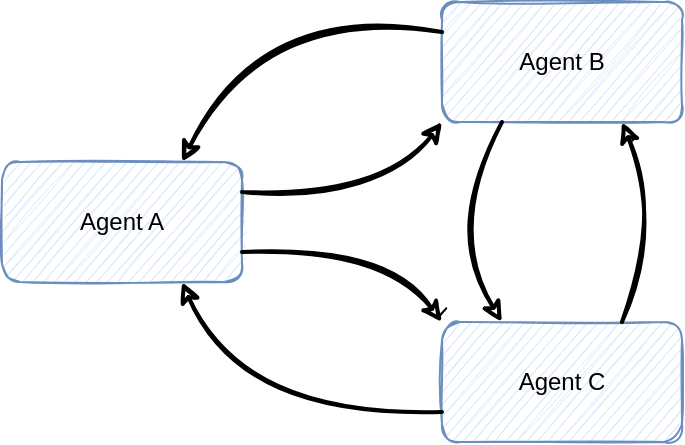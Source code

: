 <mxfile version="17.4.6" type="device"><diagram id="cIf01dNkVYxk7HOKTPN7" name="Page-1"><mxGraphModel dx="1422" dy="702" grid="1" gridSize="10" guides="1" tooltips="1" connect="1" arrows="1" fold="1" page="1" pageScale="1" pageWidth="827" pageHeight="1169" math="0" shadow="0"><root><mxCell id="0"/><mxCell id="1" parent="0"/><mxCell id="71qGqGd77wRpHhyNh6PC-1" value="Agent A" style="rounded=1;whiteSpace=wrap;html=1;sketch=1;fillColor=#dae8fc;strokeColor=#6c8ebf;" parent="1" vertex="1"><mxGeometry x="280" y="370" width="120" height="60" as="geometry"/></mxCell><mxCell id="71qGqGd77wRpHhyNh6PC-2" value="Agent B" style="rounded=1;whiteSpace=wrap;html=1;sketch=1;fillColor=#dae8fc;strokeColor=#6c8ebf;" parent="1" vertex="1"><mxGeometry x="500" y="290" width="120" height="60" as="geometry"/></mxCell><mxCell id="71qGqGd77wRpHhyNh6PC-4" value="Agent C" style="rounded=1;whiteSpace=wrap;html=1;sketch=1;fillColor=#dae8fc;strokeColor=#6c8ebf;" parent="1" vertex="1"><mxGeometry x="500" y="450" width="120" height="60" as="geometry"/></mxCell><mxCell id="71qGqGd77wRpHhyNh6PC-9" value="" style="curved=1;endArrow=classic;html=1;rounded=1;sketch=1;exitX=1;exitY=0.25;exitDx=0;exitDy=0;entryX=0;entryY=1;entryDx=0;entryDy=0;fillColor=#f8cecc;strokeColor=#000000;strokeWidth=2;" parent="1" source="71qGqGd77wRpHhyNh6PC-1" target="71qGqGd77wRpHhyNh6PC-2" edge="1"><mxGeometry width="50" height="50" relative="1" as="geometry"><mxPoint x="410" y="370" as="sourcePoint"/><mxPoint x="490" y="370" as="targetPoint"/><Array as="points"><mxPoint x="470" y="390"/></Array></mxGeometry></mxCell><mxCell id="71qGqGd77wRpHhyNh6PC-10" value="" style="curved=1;endArrow=classic;html=1;rounded=1;sketch=1;exitX=1;exitY=0.75;exitDx=0;exitDy=0;entryX=0;entryY=0;entryDx=0;entryDy=0;fillColor=#f8cecc;strokeColor=#000000;strokeWidth=2;" parent="1" source="71qGqGd77wRpHhyNh6PC-1" target="71qGqGd77wRpHhyNh6PC-4" edge="1"><mxGeometry width="50" height="50" relative="1" as="geometry"><mxPoint x="410" y="430" as="sourcePoint"/><mxPoint x="510" y="365" as="targetPoint"/><Array as="points"><mxPoint x="470" y="410"/></Array></mxGeometry></mxCell><mxCell id="71qGqGd77wRpHhyNh6PC-12" value="" style="curved=1;endArrow=classic;html=1;rounded=1;sketch=1;entryX=0.75;entryY=0;entryDx=0;entryDy=0;exitX=0;exitY=0.25;exitDx=0;exitDy=0;strokeWidth=2;fillColor=#fff2cc;strokeColor=#000000;" parent="1" source="71qGqGd77wRpHhyNh6PC-2" target="71qGqGd77wRpHhyNh6PC-1" edge="1"><mxGeometry width="50" height="50" relative="1" as="geometry"><mxPoint x="470" y="320" as="sourcePoint"/><mxPoint x="350" y="370" as="targetPoint"/><Array as="points"><mxPoint x="410" y="290"/></Array></mxGeometry></mxCell><mxCell id="71qGqGd77wRpHhyNh6PC-13" value="" style="curved=1;endArrow=classic;html=1;rounded=1;sketch=1;entryX=0.75;entryY=1;entryDx=0;entryDy=0;exitX=0;exitY=0.75;exitDx=0;exitDy=0;strokeWidth=2;fillColor=#e1d5e7;strokeColor=#000000;" parent="1" source="71qGqGd77wRpHhyNh6PC-4" target="71qGqGd77wRpHhyNh6PC-1" edge="1"><mxGeometry width="50" height="50" relative="1" as="geometry"><mxPoint x="390" y="380" as="sourcePoint"/><mxPoint x="350" y="430" as="targetPoint"/><Array as="points"><mxPoint x="400" y="500"/></Array></mxGeometry></mxCell><mxCell id="NO6J9goqN7jtOmkfQxrX-1" value="" style="curved=1;endArrow=classic;html=1;rounded=1;sketch=1;exitX=0.75;exitY=0;exitDx=0;exitDy=0;entryX=0.75;entryY=1;entryDx=0;entryDy=0;fillColor=#f8cecc;strokeColor=#000000;strokeWidth=2;" edge="1" parent="1" source="71qGqGd77wRpHhyNh6PC-4" target="71qGqGd77wRpHhyNh6PC-2"><mxGeometry width="50" height="50" relative="1" as="geometry"><mxPoint x="230" y="395" as="sourcePoint"/><mxPoint x="510" y="365" as="targetPoint"/><Array as="points"><mxPoint x="610" y="400"/></Array></mxGeometry></mxCell><mxCell id="NO6J9goqN7jtOmkfQxrX-2" value="" style="curved=1;endArrow=classic;html=1;rounded=1;sketch=1;exitX=0.25;exitY=1;exitDx=0;exitDy=0;entryX=0.25;entryY=0;entryDx=0;entryDy=0;fillColor=#f8cecc;strokeColor=#000000;strokeWidth=2;" edge="1" parent="1" source="71qGqGd77wRpHhyNh6PC-2" target="71qGqGd77wRpHhyNh6PC-4"><mxGeometry width="50" height="50" relative="1" as="geometry"><mxPoint x="600" y="440" as="sourcePoint"/><mxPoint x="600" y="380" as="targetPoint"/><Array as="points"><mxPoint x="500" y="400"/></Array></mxGeometry></mxCell></root></mxGraphModel></diagram></mxfile>